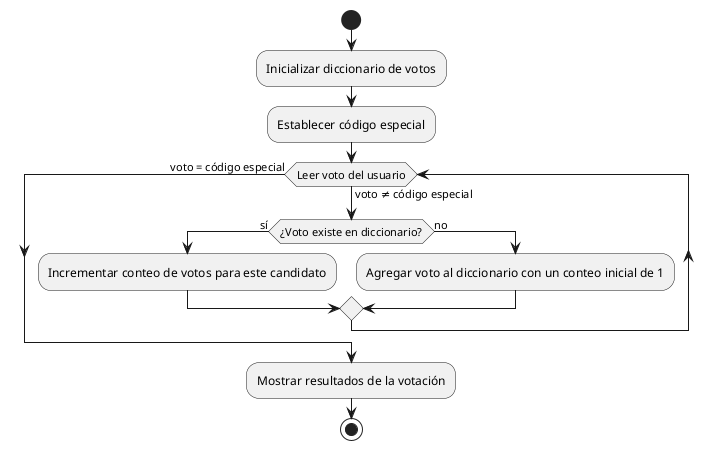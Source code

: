@startuml
start
:Inicializar diccionario de votos;
:Establecer código especial;
while (Leer voto del usuario) is (voto ≠ código especial)
  if (¿Voto existe en diccionario?) then (sí)
    :Incrementar conteo de votos para este candidato;
  else (no)
    :Agregar voto al diccionario con un conteo inicial de 1;
  endif
endwhile (voto = código especial)
:Mostrar resultados de la votación;
stop
@enduml
